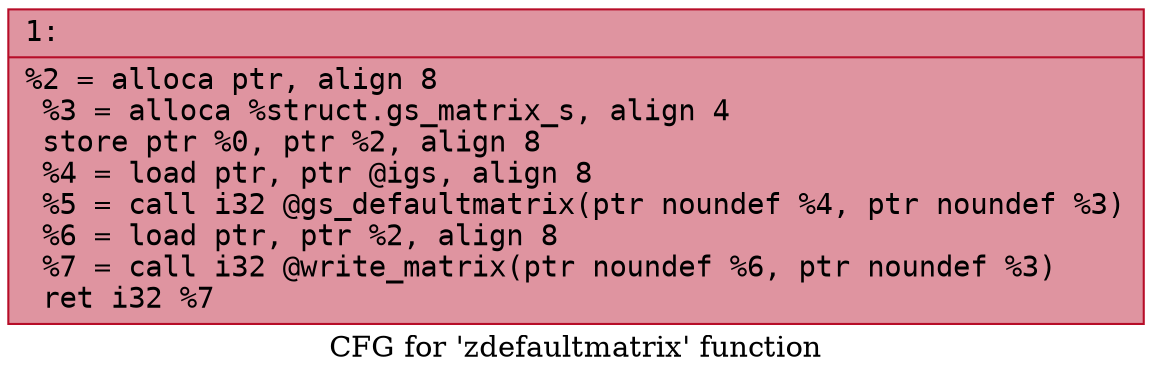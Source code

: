 digraph "CFG for 'zdefaultmatrix' function" {
	label="CFG for 'zdefaultmatrix' function";

	Node0x600001bd2760 [shape=record,color="#b70d28ff", style=filled, fillcolor="#b70d2870" fontname="Courier",label="{1:\l|  %2 = alloca ptr, align 8\l  %3 = alloca %struct.gs_matrix_s, align 4\l  store ptr %0, ptr %2, align 8\l  %4 = load ptr, ptr @igs, align 8\l  %5 = call i32 @gs_defaultmatrix(ptr noundef %4, ptr noundef %3)\l  %6 = load ptr, ptr %2, align 8\l  %7 = call i32 @write_matrix(ptr noundef %6, ptr noundef %3)\l  ret i32 %7\l}"];
}

